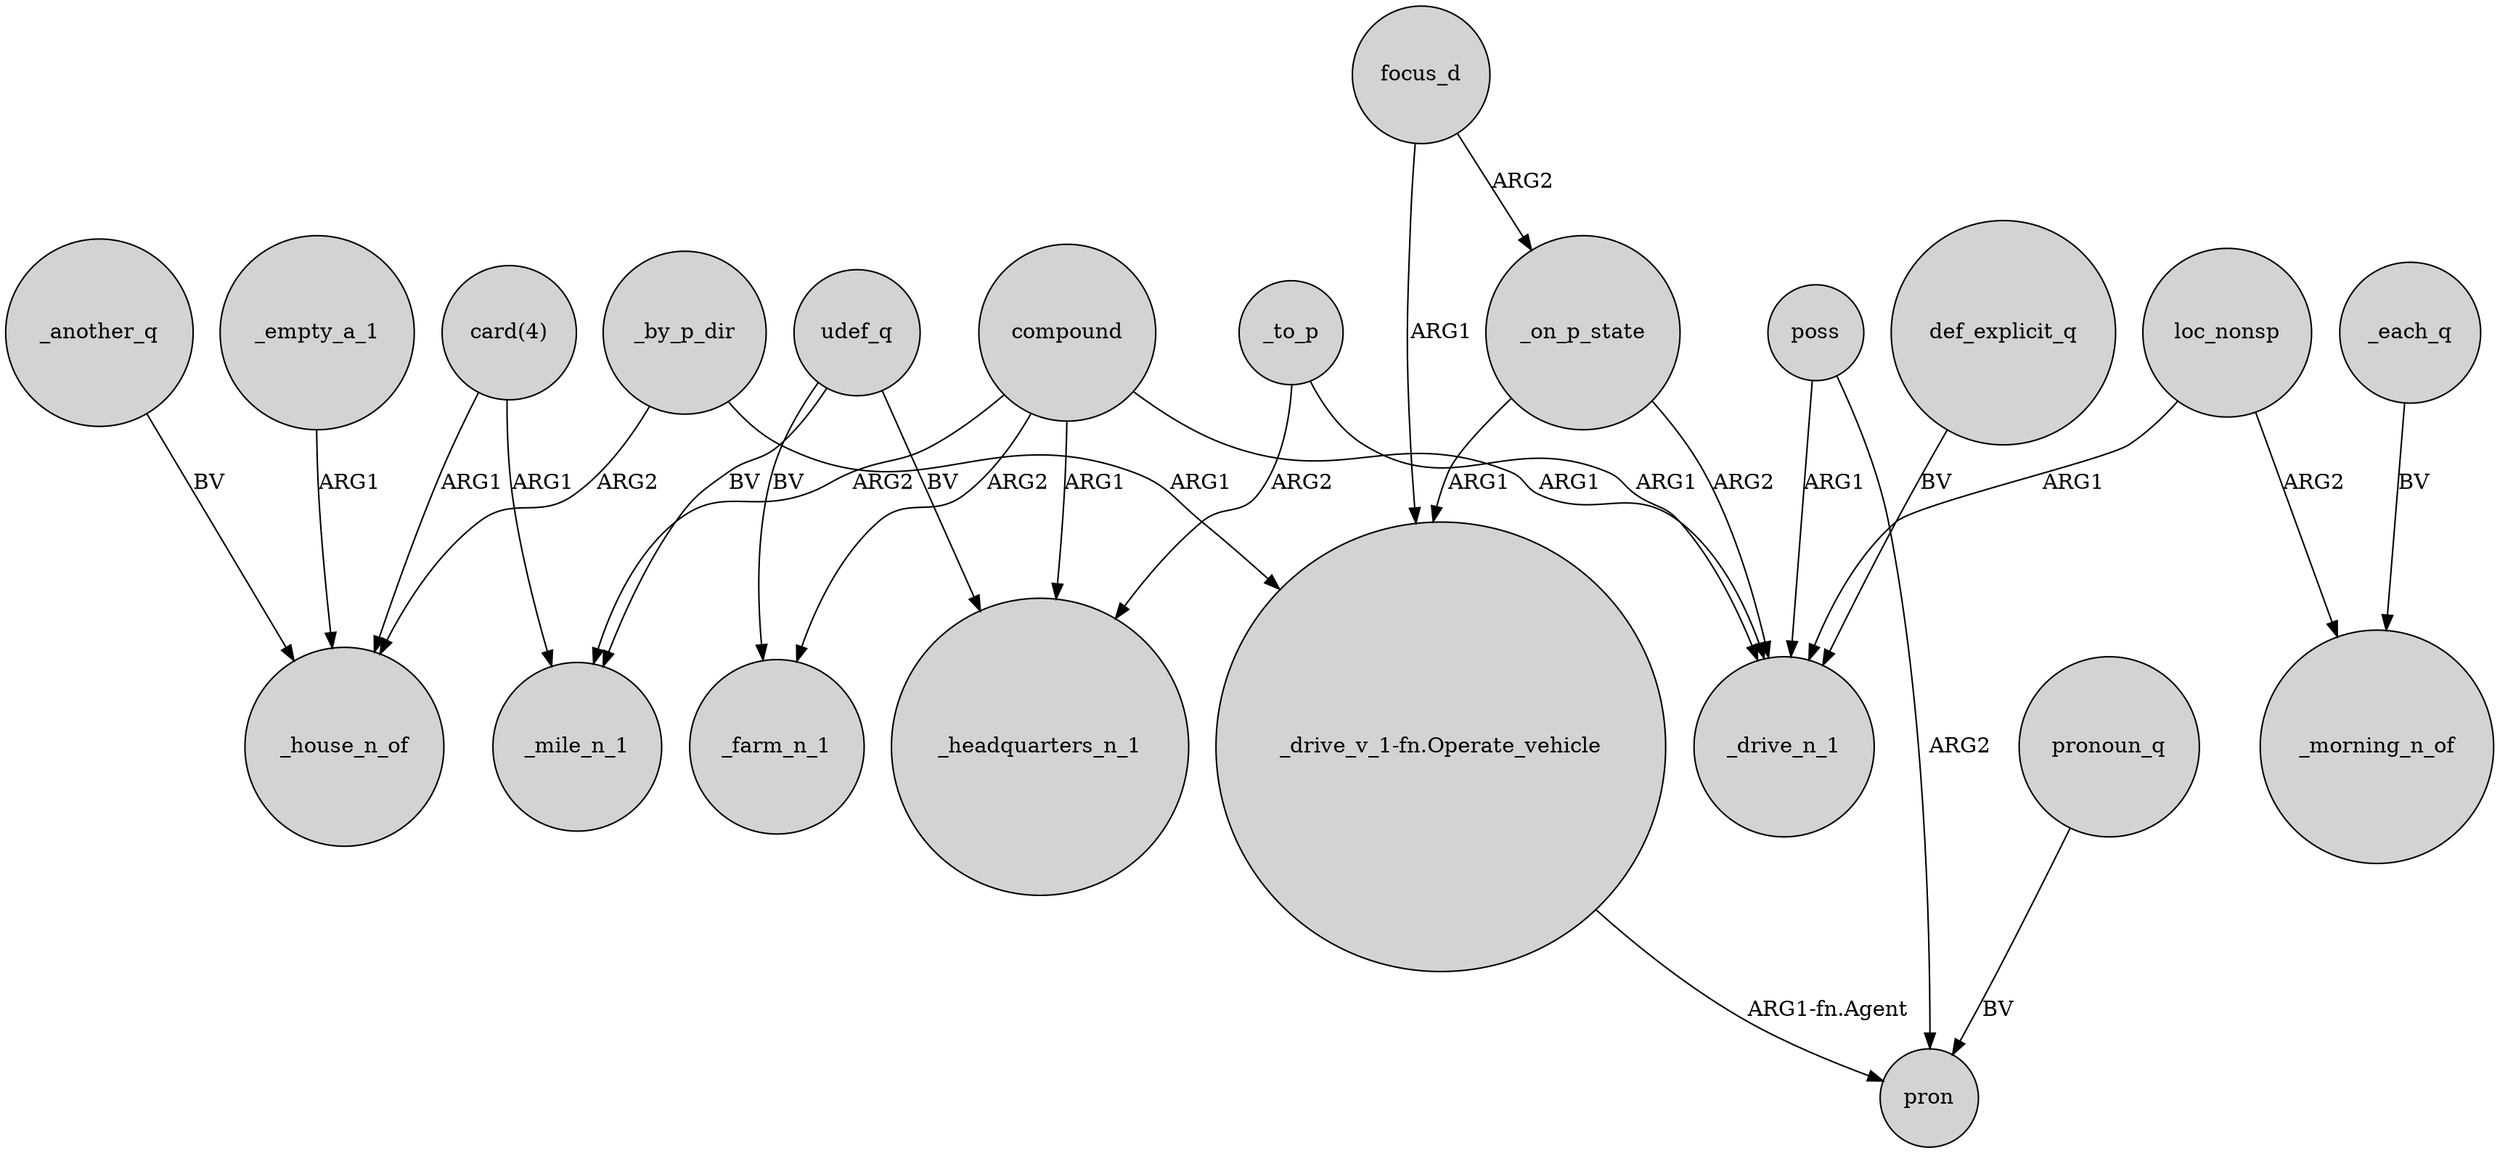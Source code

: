 digraph {
	node [shape=circle style=filled]
	_another_q -> _house_n_of [label=BV]
	udef_q -> _mile_n_1 [label=BV]
	"_drive_v_1-fn.Operate_vehicle" -> pron [label="ARG1-fn.Agent"]
	poss -> pron [label=ARG2]
	udef_q -> _headquarters_n_1 [label=BV]
	_on_p_state -> "_drive_v_1-fn.Operate_vehicle" [label=ARG1]
	_on_p_state -> _drive_n_1 [label=ARG2]
	focus_d -> _on_p_state [label=ARG2]
	"card(4)" -> _mile_n_1 [label=ARG1]
	_empty_a_1 -> _house_n_of [label=ARG1]
	"card(4)" -> _house_n_of [label=ARG1]
	compound -> _headquarters_n_1 [label=ARG1]
	loc_nonsp -> _morning_n_of [label=ARG2]
	compound -> _drive_n_1 [label=ARG1]
	_by_p_dir -> "_drive_v_1-fn.Operate_vehicle" [label=ARG1]
	_each_q -> _morning_n_of [label=BV]
	pronoun_q -> pron [label=BV]
	poss -> _drive_n_1 [label=ARG1]
	_to_p -> _drive_n_1 [label=ARG1]
	_by_p_dir -> _house_n_of [label=ARG2]
	_to_p -> _headquarters_n_1 [label=ARG2]
	compound -> _farm_n_1 [label=ARG2]
	loc_nonsp -> _drive_n_1 [label=ARG1]
	compound -> _mile_n_1 [label=ARG2]
	def_explicit_q -> _drive_n_1 [label=BV]
	udef_q -> _farm_n_1 [label=BV]
	focus_d -> "_drive_v_1-fn.Operate_vehicle" [label=ARG1]
}
